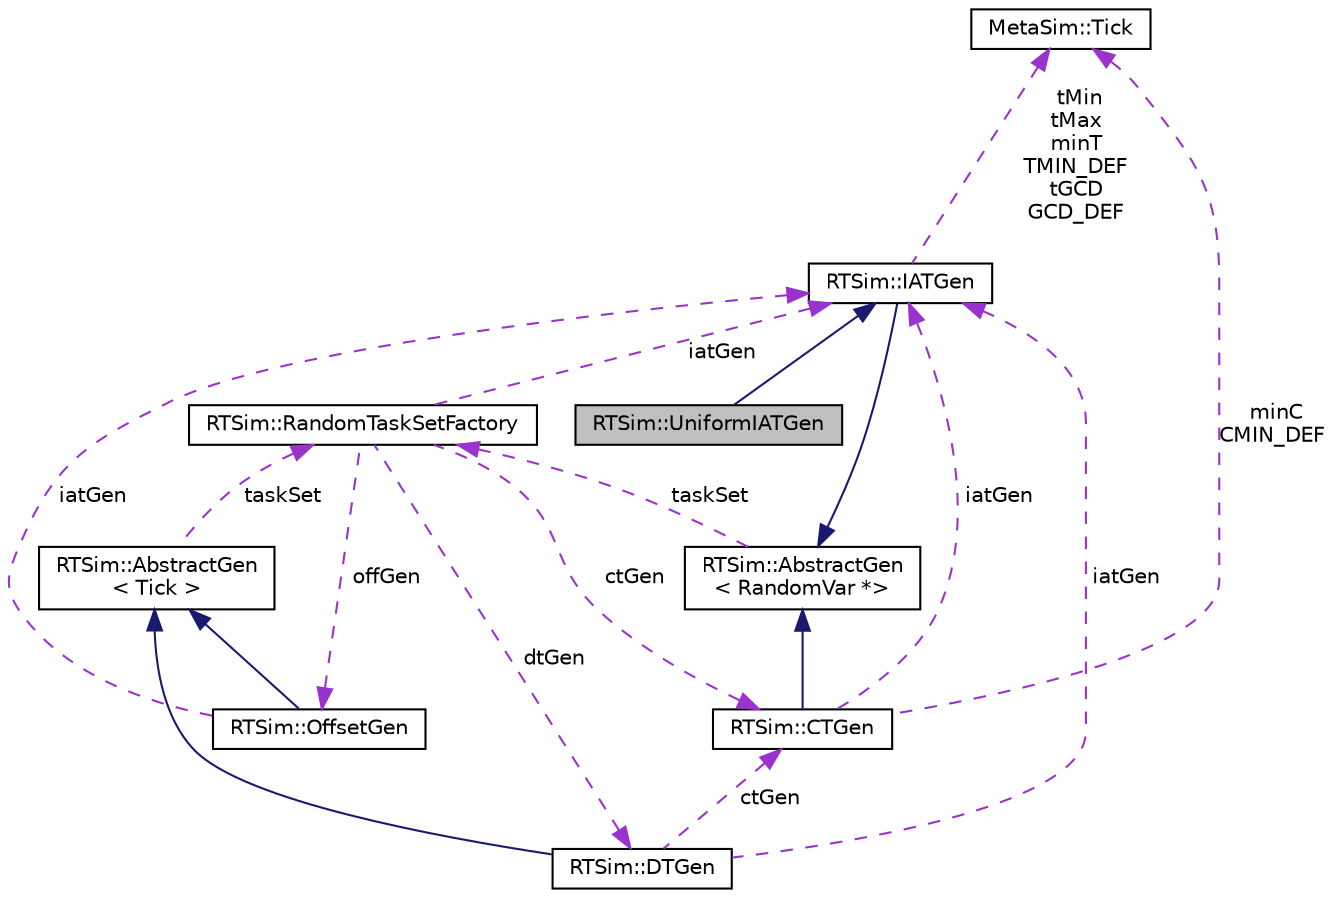 digraph "RTSim::UniformIATGen"
{
  edge [fontname="Helvetica",fontsize="10",labelfontname="Helvetica",labelfontsize="10"];
  node [fontname="Helvetica",fontsize="10",shape=record];
  Node5 [label="RTSim::UniformIATGen",height=0.2,width=0.4,color="black", fillcolor="grey75", style="filled", fontcolor="black"];
  Node6 -> Node5 [dir="back",color="midnightblue",fontsize="10",style="solid",fontname="Helvetica"];
  Node6 [label="RTSim::IATGen",height=0.2,width=0.4,color="black", fillcolor="white", style="filled",URL="$classRTSim_1_1IATGen.html"];
  Node7 -> Node6 [dir="back",color="midnightblue",fontsize="10",style="solid",fontname="Helvetica"];
  Node7 [label="RTSim::AbstractGen\l\< RandomVar *\>",height=0.2,width=0.4,color="black", fillcolor="white", style="filled",URL="$classRTSim_1_1AbstractGen.html"];
  Node8 -> Node7 [dir="back",color="darkorchid3",fontsize="10",style="dashed",label=" taskSet" ,fontname="Helvetica"];
  Node8 [label="RTSim::RandomTaskSetFactory",height=0.2,width=0.4,color="black", fillcolor="white", style="filled",URL="$classRTSim_1_1RandomTaskSetFactory.html"];
  Node9 -> Node8 [dir="back",color="darkorchid3",fontsize="10",style="dashed",label=" offGen" ,fontname="Helvetica"];
  Node9 [label="RTSim::OffsetGen",height=0.2,width=0.4,color="black", fillcolor="white", style="filled",URL="$classRTSim_1_1OffsetGen.html"];
  Node10 -> Node9 [dir="back",color="midnightblue",fontsize="10",style="solid",fontname="Helvetica"];
  Node10 [label="RTSim::AbstractGen\l\< Tick \>",height=0.2,width=0.4,color="black", fillcolor="white", style="filled",URL="$classRTSim_1_1AbstractGen.html"];
  Node8 -> Node10 [dir="back",color="darkorchid3",fontsize="10",style="dashed",label=" taskSet" ,fontname="Helvetica"];
  Node6 -> Node9 [dir="back",color="darkorchid3",fontsize="10",style="dashed",label=" iatGen" ,fontname="Helvetica"];
  Node11 -> Node8 [dir="back",color="darkorchid3",fontsize="10",style="dashed",label=" dtGen" ,fontname="Helvetica"];
  Node11 [label="RTSim::DTGen",height=0.2,width=0.4,color="black", fillcolor="white", style="filled",URL="$classRTSim_1_1DTGen.html"];
  Node10 -> Node11 [dir="back",color="midnightblue",fontsize="10",style="solid",fontname="Helvetica"];
  Node12 -> Node11 [dir="back",color="darkorchid3",fontsize="10",style="dashed",label=" ctGen" ,fontname="Helvetica"];
  Node12 [label="RTSim::CTGen",height=0.2,width=0.4,color="black", fillcolor="white", style="filled",URL="$classRTSim_1_1CTGen.html"];
  Node7 -> Node12 [dir="back",color="midnightblue",fontsize="10",style="solid",fontname="Helvetica"];
  Node13 -> Node12 [dir="back",color="darkorchid3",fontsize="10",style="dashed",label=" minC\nCMIN_DEF" ,fontname="Helvetica"];
  Node13 [label="MetaSim::Tick",height=0.2,width=0.4,color="black", fillcolor="white", style="filled",URL="$classMetaSim_1_1Tick.html"];
  Node6 -> Node12 [dir="back",color="darkorchid3",fontsize="10",style="dashed",label=" iatGen" ,fontname="Helvetica"];
  Node6 -> Node11 [dir="back",color="darkorchid3",fontsize="10",style="dashed",label=" iatGen" ,fontname="Helvetica"];
  Node12 -> Node8 [dir="back",color="darkorchid3",fontsize="10",style="dashed",label=" ctGen" ,fontname="Helvetica"];
  Node6 -> Node8 [dir="back",color="darkorchid3",fontsize="10",style="dashed",label=" iatGen" ,fontname="Helvetica"];
  Node13 -> Node6 [dir="back",color="darkorchid3",fontsize="10",style="dashed",label=" tMin\ntMax\nminT\nTMIN_DEF\ntGCD\nGCD_DEF" ,fontname="Helvetica"];
}
